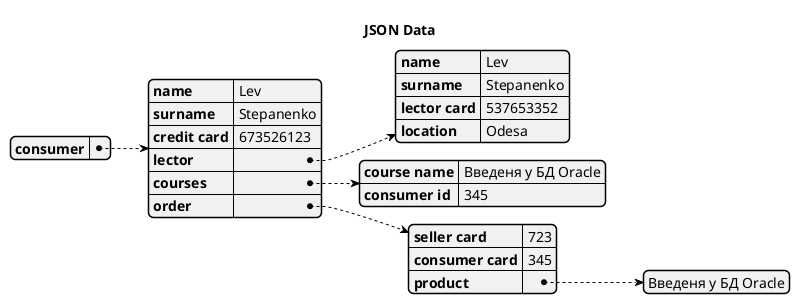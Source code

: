 @startjson

title JSON Data
{
  "сonsumer": {
    "name": "Lev",
    "surname":"Stepanenko",
    "credit card":673526123,
    "lector": {
      	"name": "Lev",
    	"surname":"Stepanenko",
    	"lector card":537653352,
        "location": "Odesa"
    },
    "courses": {
      "сourse name": "Введеня у БД Oracle",
      "consumer id": 345
    },
    "order": {
      "seller card": 723,
      "consumer card": 345,
      "product": [ "Введеня у БД Oracle"]
    }
  }
}
@endjson
